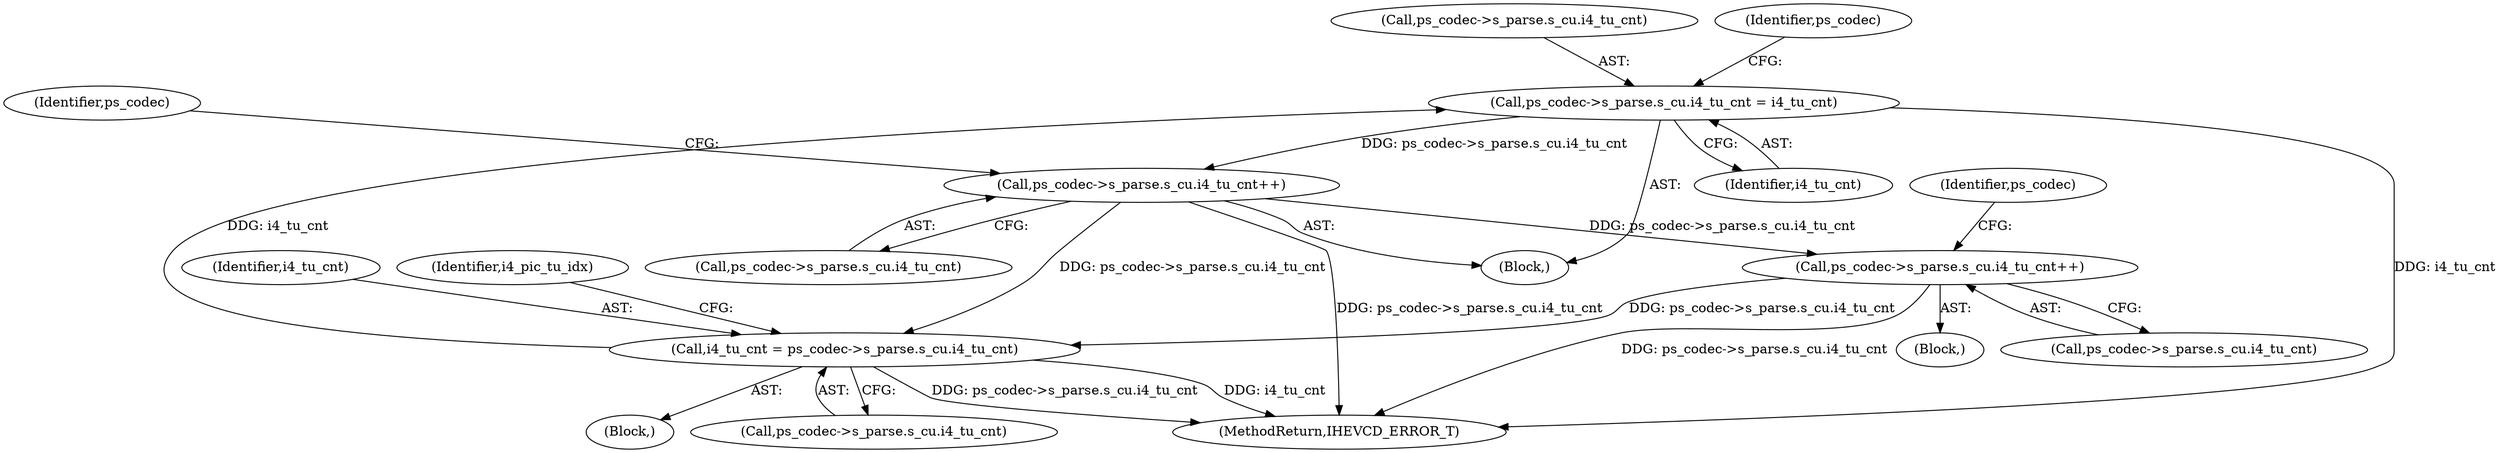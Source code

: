 digraph "0_Android_2b9fb0c2074d370a254b35e2489de2d94943578d@pointer" {
"1001924" [label="(Call,ps_codec->s_parse.s_cu.i4_tu_cnt = i4_tu_cnt)"];
"1001796" [label="(Call,i4_tu_cnt = ps_codec->s_parse.s_cu.i4_tu_cnt)"];
"1002047" [label="(Call,ps_codec->s_parse.s_cu.i4_tu_cnt++)"];
"1001924" [label="(Call,ps_codec->s_parse.s_cu.i4_tu_cnt = i4_tu_cnt)"];
"1002294" [label="(Call,ps_codec->s_parse.s_cu.i4_tu_cnt++)"];
"1002295" [label="(Call,ps_codec->s_parse.s_cu.i4_tu_cnt)"];
"1002047" [label="(Call,ps_codec->s_parse.s_cu.i4_tu_cnt++)"];
"1001924" [label="(Call,ps_codec->s_parse.s_cu.i4_tu_cnt = i4_tu_cnt)"];
"1001797" [label="(Identifier,i4_tu_cnt)"];
"1001786" [label="(Block,)"];
"1001925" [label="(Call,ps_codec->s_parse.s_cu.i4_tu_cnt)"];
"1001807" [label="(Identifier,i4_pic_tu_idx)"];
"1001796" [label="(Call,i4_tu_cnt = ps_codec->s_parse.s_cu.i4_tu_cnt)"];
"1001871" [label="(Block,)"];
"1001798" [label="(Call,ps_codec->s_parse.s_cu.i4_tu_cnt)"];
"1002048" [label="(Call,ps_codec->s_parse.s_cu.i4_tu_cnt)"];
"1002294" [label="(Call,ps_codec->s_parse.s_cu.i4_tu_cnt++)"];
"1002164" [label="(Block,)"];
"1002305" [label="(Identifier,ps_codec)"];
"1005291" [label="(MethodReturn,IHEVCD_ERROR_T)"];
"1001936" [label="(Identifier,ps_codec)"];
"1001932" [label="(Identifier,i4_tu_cnt)"];
"1002058" [label="(Identifier,ps_codec)"];
"1001924" -> "1001871"  [label="AST: "];
"1001924" -> "1001932"  [label="CFG: "];
"1001925" -> "1001924"  [label="AST: "];
"1001932" -> "1001924"  [label="AST: "];
"1001936" -> "1001924"  [label="CFG: "];
"1001924" -> "1005291"  [label="DDG: i4_tu_cnt"];
"1001796" -> "1001924"  [label="DDG: i4_tu_cnt"];
"1001924" -> "1002047"  [label="DDG: ps_codec->s_parse.s_cu.i4_tu_cnt"];
"1001796" -> "1001786"  [label="AST: "];
"1001796" -> "1001798"  [label="CFG: "];
"1001797" -> "1001796"  [label="AST: "];
"1001798" -> "1001796"  [label="AST: "];
"1001807" -> "1001796"  [label="CFG: "];
"1001796" -> "1005291"  [label="DDG: i4_tu_cnt"];
"1001796" -> "1005291"  [label="DDG: ps_codec->s_parse.s_cu.i4_tu_cnt"];
"1002047" -> "1001796"  [label="DDG: ps_codec->s_parse.s_cu.i4_tu_cnt"];
"1002294" -> "1001796"  [label="DDG: ps_codec->s_parse.s_cu.i4_tu_cnt"];
"1002047" -> "1001871"  [label="AST: "];
"1002047" -> "1002048"  [label="CFG: "];
"1002048" -> "1002047"  [label="AST: "];
"1002058" -> "1002047"  [label="CFG: "];
"1002047" -> "1005291"  [label="DDG: ps_codec->s_parse.s_cu.i4_tu_cnt"];
"1002047" -> "1002294"  [label="DDG: ps_codec->s_parse.s_cu.i4_tu_cnt"];
"1002294" -> "1002164"  [label="AST: "];
"1002294" -> "1002295"  [label="CFG: "];
"1002295" -> "1002294"  [label="AST: "];
"1002305" -> "1002294"  [label="CFG: "];
"1002294" -> "1005291"  [label="DDG: ps_codec->s_parse.s_cu.i4_tu_cnt"];
}
